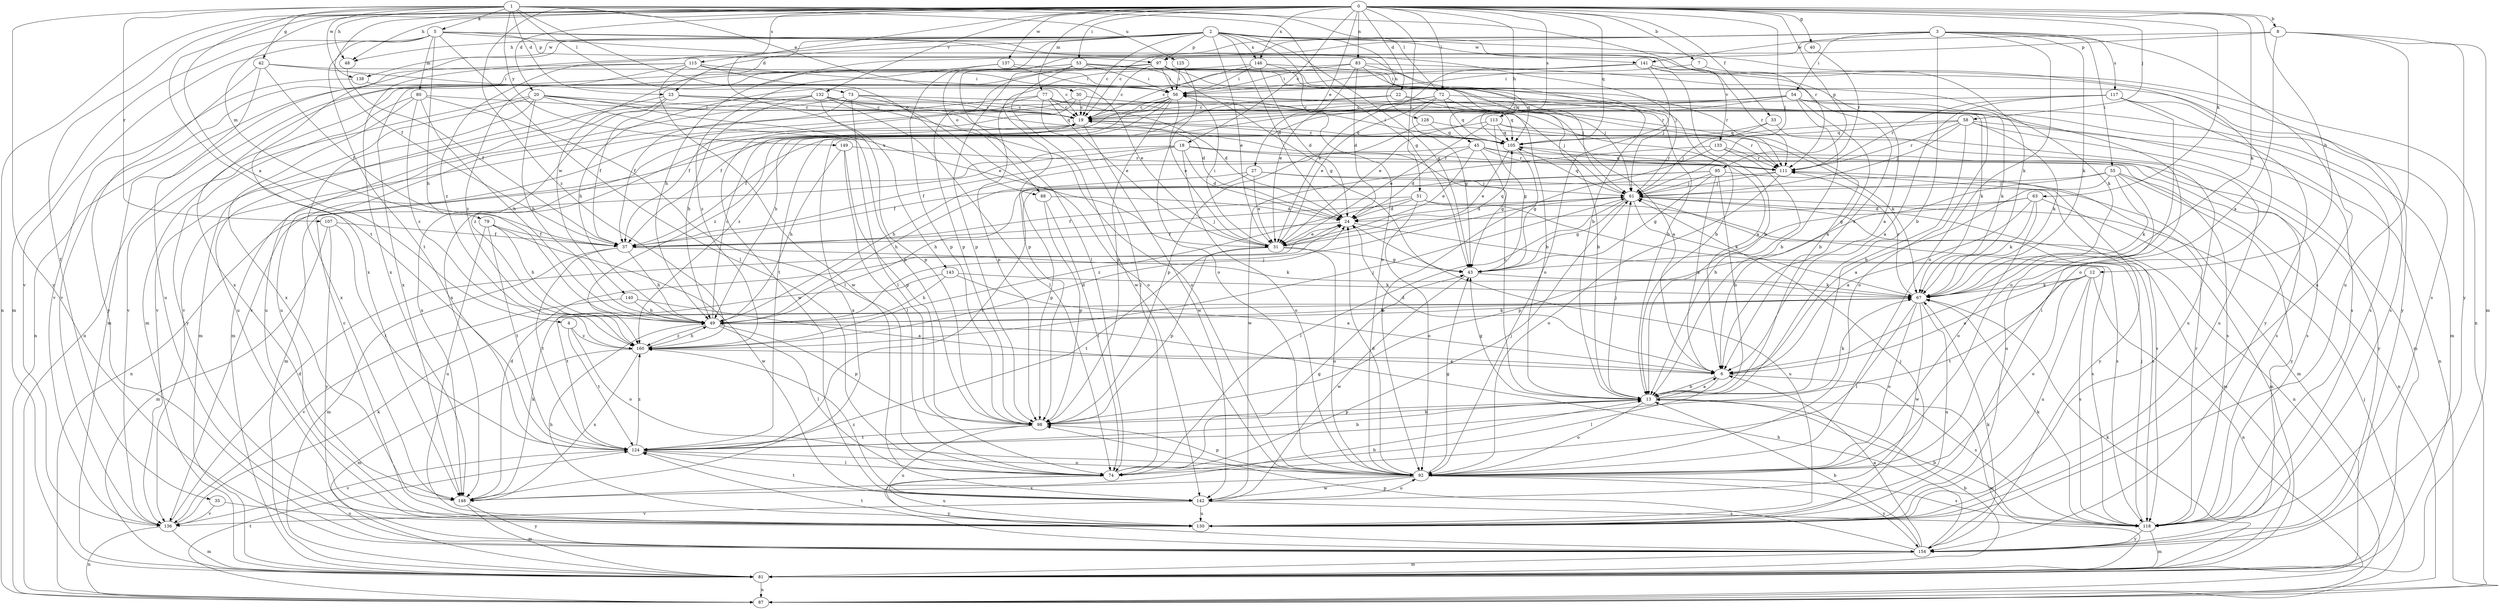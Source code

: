 strict digraph  {
0;
1;
2;
3;
4;
5;
6;
7;
8;
12;
13;
18;
19;
20;
22;
23;
24;
27;
30;
31;
33;
35;
37;
40;
42;
43;
45;
48;
49;
51;
53;
54;
55;
56;
58;
61;
63;
67;
72;
73;
74;
77;
79;
80;
81;
83;
87;
88;
92;
95;
97;
98;
105;
107;
111;
113;
115;
117;
118;
124;
125;
128;
130;
132;
133;
136;
137;
138;
140;
141;
142;
143;
146;
148;
149;
154;
160;
0 -> 7  [label=b];
0 -> 8  [label=b];
0 -> 12  [label=b];
0 -> 18  [label=c];
0 -> 20  [label=d];
0 -> 22  [label=d];
0 -> 27  [label=e];
0 -> 33  [label=f];
0 -> 35  [label=f];
0 -> 37  [label=f];
0 -> 40  [label=g];
0 -> 45  [label=h];
0 -> 48  [label=h];
0 -> 51  [label=i];
0 -> 53  [label=i];
0 -> 58  [label=j];
0 -> 61  [label=j];
0 -> 63  [label=k];
0 -> 67  [label=k];
0 -> 72  [label=l];
0 -> 77  [label=m];
0 -> 79  [label=m];
0 -> 83  [label=n];
0 -> 87  [label=n];
0 -> 95  [label=p];
0 -> 105  [label=q];
0 -> 113  [label=s];
0 -> 115  [label=s];
0 -> 124  [label=t];
0 -> 132  [label=v];
0 -> 137  [label=w];
0 -> 143  [label=x];
0 -> 146  [label=x];
0 -> 160  [label=z];
1 -> 4  [label=a];
1 -> 5  [label=a];
1 -> 23  [label=d];
1 -> 30  [label=e];
1 -> 42  [label=g];
1 -> 43  [label=g];
1 -> 48  [label=h];
1 -> 72  [label=l];
1 -> 73  [label=l];
1 -> 88  [label=o];
1 -> 107  [label=r];
1 -> 111  [label=r];
1 -> 125  [label=u];
1 -> 138  [label=w];
1 -> 149  [label=y];
1 -> 154  [label=y];
2 -> 19  [label=c];
2 -> 23  [label=d];
2 -> 24  [label=d];
2 -> 31  [label=e];
2 -> 43  [label=g];
2 -> 48  [label=h];
2 -> 87  [label=n];
2 -> 88  [label=o];
2 -> 92  [label=o];
2 -> 97  [label=p];
2 -> 128  [label=u];
2 -> 133  [label=v];
2 -> 138  [label=w];
2 -> 140  [label=w];
2 -> 141  [label=w];
2 -> 146  [label=x];
2 -> 148  [label=x];
2 -> 160  [label=z];
3 -> 13  [label=b];
3 -> 19  [label=c];
3 -> 49  [label=h];
3 -> 54  [label=i];
3 -> 55  [label=i];
3 -> 67  [label=k];
3 -> 92  [label=o];
3 -> 117  [label=s];
3 -> 130  [label=u];
3 -> 141  [label=w];
3 -> 148  [label=x];
4 -> 92  [label=o];
4 -> 124  [label=t];
4 -> 160  [label=z];
5 -> 13  [label=b];
5 -> 49  [label=h];
5 -> 61  [label=j];
5 -> 67  [label=k];
5 -> 74  [label=l];
5 -> 80  [label=m];
5 -> 81  [label=m];
5 -> 97  [label=p];
5 -> 124  [label=t];
5 -> 136  [label=v];
6 -> 13  [label=b];
6 -> 24  [label=d];
6 -> 74  [label=l];
6 -> 118  [label=s];
7 -> 56  [label=i];
7 -> 92  [label=o];
8 -> 6  [label=a];
8 -> 74  [label=l];
8 -> 81  [label=m];
8 -> 97  [label=p];
8 -> 130  [label=u];
8 -> 154  [label=y];
12 -> 6  [label=a];
12 -> 67  [label=k];
12 -> 87  [label=n];
12 -> 92  [label=o];
12 -> 118  [label=s];
12 -> 124  [label=t];
12 -> 130  [label=u];
13 -> 6  [label=a];
13 -> 19  [label=c];
13 -> 43  [label=g];
13 -> 61  [label=j];
13 -> 67  [label=k];
13 -> 81  [label=m];
13 -> 92  [label=o];
13 -> 98  [label=p];
18 -> 24  [label=d];
18 -> 37  [label=f];
18 -> 81  [label=m];
18 -> 87  [label=n];
18 -> 92  [label=o];
18 -> 111  [label=r];
18 -> 118  [label=s];
19 -> 105  [label=q];
19 -> 142  [label=w];
19 -> 148  [label=x];
20 -> 19  [label=c];
20 -> 24  [label=d];
20 -> 31  [label=e];
20 -> 49  [label=h];
20 -> 81  [label=m];
20 -> 98  [label=p];
20 -> 136  [label=v];
20 -> 148  [label=x];
22 -> 13  [label=b];
22 -> 19  [label=c];
22 -> 49  [label=h];
22 -> 105  [label=q];
23 -> 6  [label=a];
23 -> 19  [label=c];
23 -> 37  [label=f];
23 -> 61  [label=j];
23 -> 130  [label=u];
23 -> 160  [label=z];
24 -> 31  [label=e];
24 -> 37  [label=f];
24 -> 118  [label=s];
24 -> 130  [label=u];
27 -> 31  [label=e];
27 -> 49  [label=h];
27 -> 61  [label=j];
27 -> 98  [label=p];
27 -> 118  [label=s];
30 -> 6  [label=a];
30 -> 19  [label=c];
30 -> 37  [label=f];
30 -> 118  [label=s];
30 -> 142  [label=w];
31 -> 43  [label=g];
31 -> 56  [label=i];
31 -> 92  [label=o];
31 -> 98  [label=p];
31 -> 105  [label=q];
31 -> 124  [label=t];
33 -> 61  [label=j];
33 -> 105  [label=q];
33 -> 130  [label=u];
35 -> 130  [label=u];
35 -> 136  [label=v];
37 -> 49  [label=h];
37 -> 61  [label=j];
37 -> 67  [label=k];
37 -> 81  [label=m];
37 -> 124  [label=t];
40 -> 111  [label=r];
42 -> 37  [label=f];
42 -> 56  [label=i];
42 -> 118  [label=s];
42 -> 130  [label=u];
42 -> 154  [label=y];
43 -> 67  [label=k];
43 -> 142  [label=w];
45 -> 24  [label=d];
45 -> 31  [label=e];
45 -> 43  [label=g];
45 -> 49  [label=h];
45 -> 111  [label=r];
45 -> 118  [label=s];
45 -> 154  [label=y];
48 -> 37  [label=f];
49 -> 19  [label=c];
49 -> 61  [label=j];
49 -> 67  [label=k];
49 -> 74  [label=l];
49 -> 98  [label=p];
49 -> 160  [label=z];
51 -> 24  [label=d];
51 -> 37  [label=f];
51 -> 87  [label=n];
51 -> 92  [label=o];
51 -> 118  [label=s];
51 -> 160  [label=z];
53 -> 13  [label=b];
53 -> 56  [label=i];
53 -> 61  [label=j];
53 -> 87  [label=n];
53 -> 98  [label=p];
53 -> 111  [label=r];
53 -> 142  [label=w];
53 -> 148  [label=x];
54 -> 6  [label=a];
54 -> 13  [label=b];
54 -> 19  [label=c];
54 -> 31  [label=e];
54 -> 67  [label=k];
54 -> 92  [label=o];
54 -> 124  [label=t];
54 -> 136  [label=v];
55 -> 6  [label=a];
55 -> 43  [label=g];
55 -> 61  [label=j];
55 -> 67  [label=k];
55 -> 87  [label=n];
55 -> 130  [label=u];
55 -> 154  [label=y];
56 -> 19  [label=c];
56 -> 31  [label=e];
56 -> 37  [label=f];
56 -> 98  [label=p];
56 -> 118  [label=s];
56 -> 136  [label=v];
56 -> 148  [label=x];
56 -> 160  [label=z];
58 -> 13  [label=b];
58 -> 61  [label=j];
58 -> 67  [label=k];
58 -> 81  [label=m];
58 -> 87  [label=n];
58 -> 105  [label=q];
58 -> 111  [label=r];
58 -> 148  [label=x];
61 -> 24  [label=d];
61 -> 43  [label=g];
61 -> 67  [label=k];
61 -> 74  [label=l];
61 -> 81  [label=m];
61 -> 105  [label=q];
61 -> 118  [label=s];
63 -> 6  [label=a];
63 -> 24  [label=d];
63 -> 67  [label=k];
63 -> 81  [label=m];
63 -> 92  [label=o];
63 -> 98  [label=p];
67 -> 49  [label=h];
67 -> 74  [label=l];
67 -> 92  [label=o];
67 -> 111  [label=r];
67 -> 130  [label=u];
67 -> 142  [label=w];
72 -> 13  [label=b];
72 -> 19  [label=c];
72 -> 31  [label=e];
72 -> 43  [label=g];
72 -> 81  [label=m];
72 -> 105  [label=q];
72 -> 160  [label=z];
73 -> 19  [label=c];
73 -> 37  [label=f];
73 -> 67  [label=k];
73 -> 74  [label=l];
73 -> 81  [label=m];
73 -> 92  [label=o];
74 -> 43  [label=g];
74 -> 61  [label=j];
74 -> 130  [label=u];
74 -> 154  [label=y];
77 -> 13  [label=b];
77 -> 19  [label=c];
77 -> 24  [label=d];
77 -> 31  [label=e];
77 -> 74  [label=l];
77 -> 98  [label=p];
77 -> 130  [label=u];
79 -> 37  [label=f];
79 -> 49  [label=h];
79 -> 124  [label=t];
79 -> 130  [label=u];
79 -> 142  [label=w];
80 -> 19  [label=c];
80 -> 49  [label=h];
80 -> 74  [label=l];
80 -> 148  [label=x];
80 -> 154  [label=y];
80 -> 160  [label=z];
81 -> 13  [label=b];
81 -> 67  [label=k];
81 -> 87  [label=n];
83 -> 6  [label=a];
83 -> 24  [label=d];
83 -> 31  [label=e];
83 -> 56  [label=i];
83 -> 61  [label=j];
83 -> 98  [label=p];
83 -> 105  [label=q];
87 -> 61  [label=j];
87 -> 124  [label=t];
88 -> 24  [label=d];
88 -> 74  [label=l];
88 -> 98  [label=p];
92 -> 24  [label=d];
92 -> 43  [label=g];
92 -> 98  [label=p];
92 -> 118  [label=s];
92 -> 142  [label=w];
92 -> 148  [label=x];
92 -> 154  [label=y];
95 -> 6  [label=a];
95 -> 13  [label=b];
95 -> 37  [label=f];
95 -> 43  [label=g];
95 -> 49  [label=h];
95 -> 61  [label=j];
95 -> 81  [label=m];
97 -> 19  [label=c];
97 -> 43  [label=g];
97 -> 56  [label=i];
97 -> 81  [label=m];
97 -> 87  [label=n];
97 -> 105  [label=q];
97 -> 148  [label=x];
97 -> 154  [label=y];
98 -> 13  [label=b];
98 -> 124  [label=t];
98 -> 130  [label=u];
105 -> 19  [label=c];
105 -> 31  [label=e];
105 -> 43  [label=g];
105 -> 56  [label=i];
105 -> 111  [label=r];
107 -> 37  [label=f];
107 -> 81  [label=m];
107 -> 124  [label=t];
107 -> 154  [label=y];
111 -> 61  [label=j];
111 -> 92  [label=o];
111 -> 105  [label=q];
111 -> 124  [label=t];
111 -> 154  [label=y];
113 -> 31  [label=e];
113 -> 37  [label=f];
113 -> 43  [label=g];
113 -> 67  [label=k];
113 -> 105  [label=q];
113 -> 130  [label=u];
115 -> 31  [label=e];
115 -> 56  [label=i];
115 -> 81  [label=m];
115 -> 111  [label=r];
115 -> 136  [label=v];
115 -> 142  [label=w];
115 -> 160  [label=z];
117 -> 6  [label=a];
117 -> 19  [label=c];
117 -> 92  [label=o];
117 -> 111  [label=r];
117 -> 118  [label=s];
117 -> 154  [label=y];
118 -> 13  [label=b];
118 -> 61  [label=j];
118 -> 67  [label=k];
118 -> 81  [label=m];
118 -> 111  [label=r];
118 -> 154  [label=y];
124 -> 13  [label=b];
124 -> 74  [label=l];
124 -> 92  [label=o];
124 -> 136  [label=v];
124 -> 160  [label=z];
125 -> 56  [label=i];
125 -> 92  [label=o];
128 -> 98  [label=p];
128 -> 105  [label=q];
128 -> 111  [label=r];
130 -> 19  [label=c];
130 -> 49  [label=h];
130 -> 56  [label=i];
130 -> 61  [label=j];
132 -> 19  [label=c];
132 -> 49  [label=h];
132 -> 74  [label=l];
132 -> 92  [label=o];
132 -> 98  [label=p];
132 -> 105  [label=q];
132 -> 130  [label=u];
132 -> 136  [label=v];
133 -> 13  [label=b];
133 -> 92  [label=o];
133 -> 111  [label=r];
133 -> 118  [label=s];
133 -> 142  [label=w];
136 -> 24  [label=d];
136 -> 67  [label=k];
136 -> 81  [label=m];
136 -> 87  [label=n];
137 -> 56  [label=i];
137 -> 67  [label=k];
137 -> 98  [label=p];
137 -> 160  [label=z];
138 -> 19  [label=c];
138 -> 136  [label=v];
140 -> 6  [label=a];
140 -> 49  [label=h];
140 -> 136  [label=v];
141 -> 6  [label=a];
141 -> 13  [label=b];
141 -> 31  [label=e];
141 -> 49  [label=h];
141 -> 56  [label=i];
141 -> 92  [label=o];
141 -> 111  [label=r];
142 -> 92  [label=o];
142 -> 118  [label=s];
142 -> 124  [label=t];
142 -> 130  [label=u];
142 -> 136  [label=v];
142 -> 160  [label=z];
143 -> 6  [label=a];
143 -> 49  [label=h];
143 -> 67  [label=k];
143 -> 124  [label=t];
146 -> 13  [label=b];
146 -> 19  [label=c];
146 -> 24  [label=d];
146 -> 56  [label=i];
146 -> 61  [label=j];
146 -> 98  [label=p];
148 -> 13  [label=b];
148 -> 24  [label=d];
148 -> 67  [label=k];
148 -> 81  [label=m];
148 -> 154  [label=y];
149 -> 49  [label=h];
149 -> 74  [label=l];
149 -> 98  [label=p];
149 -> 111  [label=r];
154 -> 6  [label=a];
154 -> 13  [label=b];
154 -> 49  [label=h];
154 -> 67  [label=k];
154 -> 81  [label=m];
154 -> 98  [label=p];
154 -> 124  [label=t];
160 -> 6  [label=a];
160 -> 24  [label=d];
160 -> 49  [label=h];
160 -> 61  [label=j];
160 -> 81  [label=m];
160 -> 148  [label=x];
}
